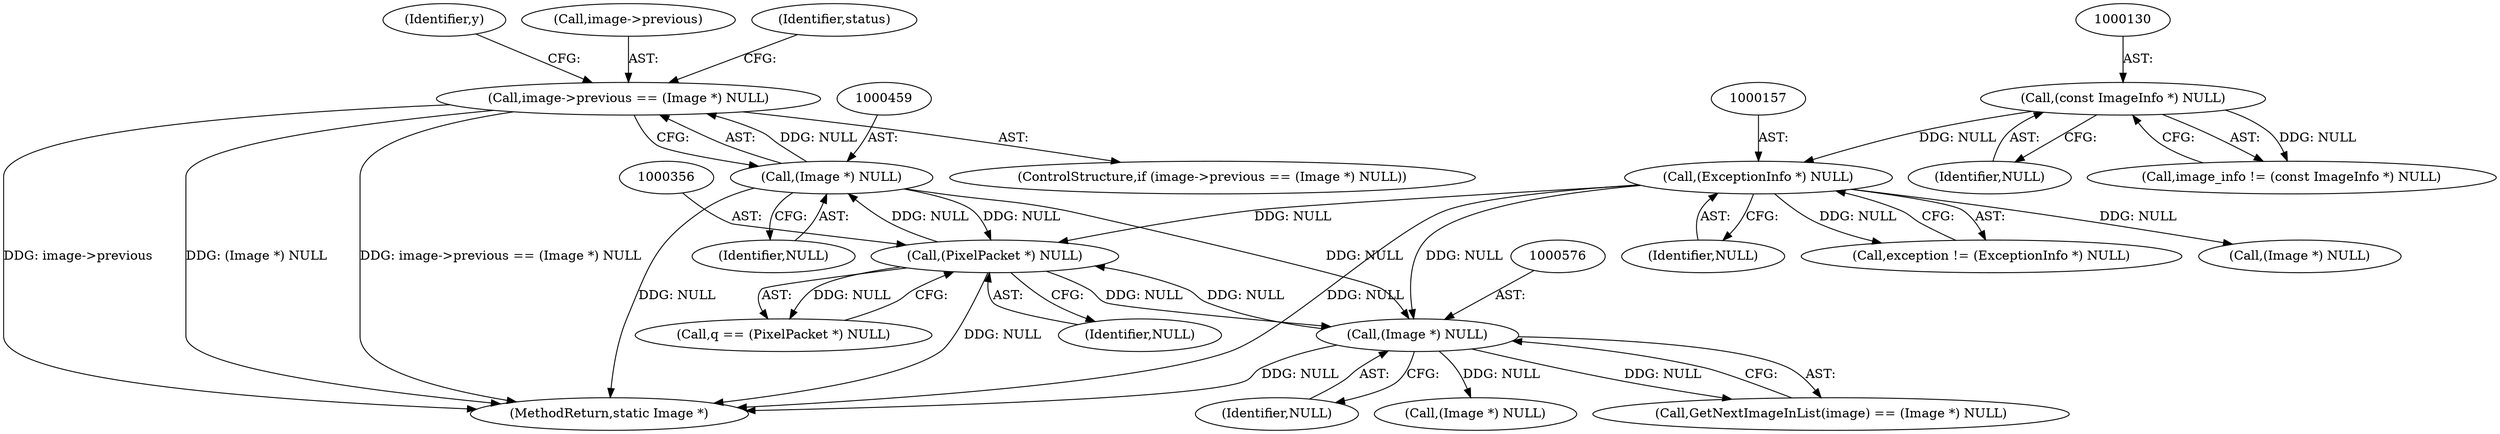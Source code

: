 digraph "0_ImageMagick_f6e9d0d9955e85bdd7540b251cd50d598dacc5e6_47@pointer" {
"1000454" [label="(Call,image->previous == (Image *) NULL)"];
"1000458" [label="(Call,(Image *) NULL)"];
"1000355" [label="(Call,(PixelPacket *) NULL)"];
"1000575" [label="(Call,(Image *) NULL)"];
"1000156" [label="(Call,(ExceptionInfo *) NULL)"];
"1000129" [label="(Call,(const ImageInfo *) NULL)"];
"1000357" [label="(Identifier,NULL)"];
"1000463" [label="(Identifier,status)"];
"1000453" [label="(ControlStructure,if (image->previous == (Image *) NULL))"];
"1000156" [label="(Call,(ExceptionInfo *) NULL)"];
"1000339" [label="(Identifier,y)"];
"1000353" [label="(Call,q == (PixelPacket *) NULL)"];
"1000127" [label="(Call,image_info != (const ImageInfo *) NULL)"];
"1000584" [label="(Call,(Image *) NULL)"];
"1000158" [label="(Identifier,NULL)"];
"1000355" [label="(Call,(PixelPacket *) NULL)"];
"1000154" [label="(Call,exception != (ExceptionInfo *) NULL)"];
"1000454" [label="(Call,image->previous == (Image *) NULL)"];
"1000129" [label="(Call,(const ImageInfo *) NULL)"];
"1000615" [label="(MethodReturn,static Image *)"];
"1000572" [label="(Call,GetNextImageInList(image) == (Image *) NULL)"];
"1000455" [label="(Call,image->previous)"];
"1000460" [label="(Identifier,NULL)"];
"1000458" [label="(Call,(Image *) NULL)"];
"1000575" [label="(Call,(Image *) NULL)"];
"1000577" [label="(Identifier,NULL)"];
"1000186" [label="(Call,(Image *) NULL)"];
"1000131" [label="(Identifier,NULL)"];
"1000454" -> "1000453"  [label="AST: "];
"1000454" -> "1000458"  [label="CFG: "];
"1000455" -> "1000454"  [label="AST: "];
"1000458" -> "1000454"  [label="AST: "];
"1000463" -> "1000454"  [label="CFG: "];
"1000339" -> "1000454"  [label="CFG: "];
"1000454" -> "1000615"  [label="DDG: image->previous"];
"1000454" -> "1000615"  [label="DDG: (Image *) NULL"];
"1000454" -> "1000615"  [label="DDG: image->previous == (Image *) NULL"];
"1000458" -> "1000454"  [label="DDG: NULL"];
"1000458" -> "1000460"  [label="CFG: "];
"1000459" -> "1000458"  [label="AST: "];
"1000460" -> "1000458"  [label="AST: "];
"1000458" -> "1000615"  [label="DDG: NULL"];
"1000458" -> "1000355"  [label="DDG: NULL"];
"1000355" -> "1000458"  [label="DDG: NULL"];
"1000458" -> "1000575"  [label="DDG: NULL"];
"1000355" -> "1000353"  [label="AST: "];
"1000355" -> "1000357"  [label="CFG: "];
"1000356" -> "1000355"  [label="AST: "];
"1000357" -> "1000355"  [label="AST: "];
"1000353" -> "1000355"  [label="CFG: "];
"1000355" -> "1000615"  [label="DDG: NULL"];
"1000355" -> "1000353"  [label="DDG: NULL"];
"1000575" -> "1000355"  [label="DDG: NULL"];
"1000156" -> "1000355"  [label="DDG: NULL"];
"1000355" -> "1000575"  [label="DDG: NULL"];
"1000575" -> "1000572"  [label="AST: "];
"1000575" -> "1000577"  [label="CFG: "];
"1000576" -> "1000575"  [label="AST: "];
"1000577" -> "1000575"  [label="AST: "];
"1000572" -> "1000575"  [label="CFG: "];
"1000575" -> "1000615"  [label="DDG: NULL"];
"1000575" -> "1000572"  [label="DDG: NULL"];
"1000156" -> "1000575"  [label="DDG: NULL"];
"1000575" -> "1000584"  [label="DDG: NULL"];
"1000156" -> "1000154"  [label="AST: "];
"1000156" -> "1000158"  [label="CFG: "];
"1000157" -> "1000156"  [label="AST: "];
"1000158" -> "1000156"  [label="AST: "];
"1000154" -> "1000156"  [label="CFG: "];
"1000156" -> "1000615"  [label="DDG: NULL"];
"1000156" -> "1000154"  [label="DDG: NULL"];
"1000129" -> "1000156"  [label="DDG: NULL"];
"1000156" -> "1000186"  [label="DDG: NULL"];
"1000129" -> "1000127"  [label="AST: "];
"1000129" -> "1000131"  [label="CFG: "];
"1000130" -> "1000129"  [label="AST: "];
"1000131" -> "1000129"  [label="AST: "];
"1000127" -> "1000129"  [label="CFG: "];
"1000129" -> "1000127"  [label="DDG: NULL"];
}
